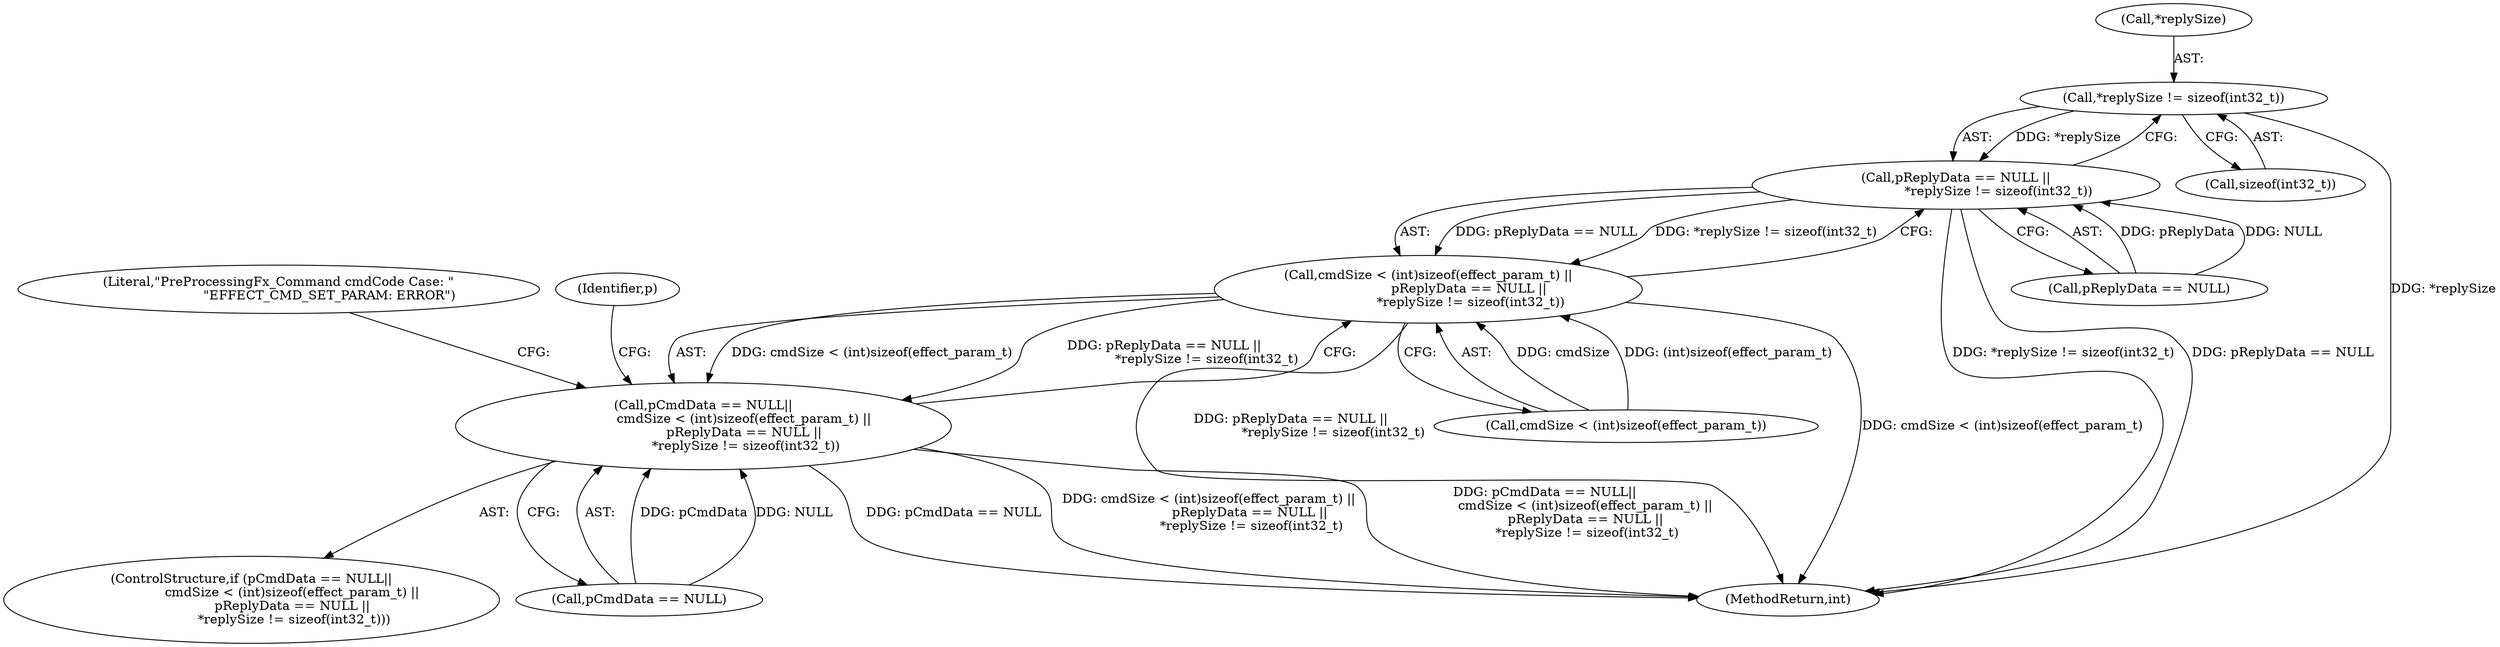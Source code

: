 digraph "0_Android_aeea52da00d210587fb3ed895de3d5f2e0264c88_9@API" {
"1000481" [label="(Call,*replySize != sizeof(int32_t))"];
"1000477" [label="(Call,pReplyData == NULL ||\n                     *replySize != sizeof(int32_t))"];
"1000470" [label="(Call,cmdSize < (int)sizeof(effect_param_t) ||\n                    pReplyData == NULL ||\n                     *replySize != sizeof(int32_t))"];
"1000466" [label="(Call,pCmdData == NULL||\n                    cmdSize < (int)sizeof(effect_param_t) ||\n                    pReplyData == NULL ||\n                     *replySize != sizeof(int32_t))"];
"1000465" [label="(ControlStructure,if (pCmdData == NULL||\n                    cmdSize < (int)sizeof(effect_param_t) ||\n                    pReplyData == NULL ||\n                     *replySize != sizeof(int32_t)))"];
"1000471" [label="(Call,cmdSize < (int)sizeof(effect_param_t))"];
"1000488" [label="(Literal,\"PreProcessingFx_Command cmdCode Case: \"\n                         \"EFFECT_CMD_SET_PARAM: ERROR\")"];
"1000470" [label="(Call,cmdSize < (int)sizeof(effect_param_t) ||\n                    pReplyData == NULL ||\n                     *replySize != sizeof(int32_t))"];
"1000484" [label="(Call,sizeof(int32_t))"];
"1000494" [label="(Identifier,p)"];
"1000477" [label="(Call,pReplyData == NULL ||\n                     *replySize != sizeof(int32_t))"];
"1000466" [label="(Call,pCmdData == NULL||\n                    cmdSize < (int)sizeof(effect_param_t) ||\n                    pReplyData == NULL ||\n                     *replySize != sizeof(int32_t))"];
"1001295" [label="(MethodReturn,int)"];
"1000478" [label="(Call,pReplyData == NULL)"];
"1000467" [label="(Call,pCmdData == NULL)"];
"1000481" [label="(Call,*replySize != sizeof(int32_t))"];
"1000482" [label="(Call,*replySize)"];
"1000481" -> "1000477"  [label="AST: "];
"1000481" -> "1000484"  [label="CFG: "];
"1000482" -> "1000481"  [label="AST: "];
"1000484" -> "1000481"  [label="AST: "];
"1000477" -> "1000481"  [label="CFG: "];
"1000481" -> "1001295"  [label="DDG: *replySize"];
"1000481" -> "1000477"  [label="DDG: *replySize"];
"1000477" -> "1000470"  [label="AST: "];
"1000477" -> "1000478"  [label="CFG: "];
"1000478" -> "1000477"  [label="AST: "];
"1000470" -> "1000477"  [label="CFG: "];
"1000477" -> "1001295"  [label="DDG: *replySize != sizeof(int32_t)"];
"1000477" -> "1001295"  [label="DDG: pReplyData == NULL"];
"1000477" -> "1000470"  [label="DDG: pReplyData == NULL"];
"1000477" -> "1000470"  [label="DDG: *replySize != sizeof(int32_t)"];
"1000478" -> "1000477"  [label="DDG: pReplyData"];
"1000478" -> "1000477"  [label="DDG: NULL"];
"1000470" -> "1000466"  [label="AST: "];
"1000470" -> "1000471"  [label="CFG: "];
"1000471" -> "1000470"  [label="AST: "];
"1000466" -> "1000470"  [label="CFG: "];
"1000470" -> "1001295"  [label="DDG: pReplyData == NULL ||\n                     *replySize != sizeof(int32_t)"];
"1000470" -> "1001295"  [label="DDG: cmdSize < (int)sizeof(effect_param_t)"];
"1000470" -> "1000466"  [label="DDG: cmdSize < (int)sizeof(effect_param_t)"];
"1000470" -> "1000466"  [label="DDG: pReplyData == NULL ||\n                     *replySize != sizeof(int32_t)"];
"1000471" -> "1000470"  [label="DDG: cmdSize"];
"1000471" -> "1000470"  [label="DDG: (int)sizeof(effect_param_t)"];
"1000466" -> "1000465"  [label="AST: "];
"1000466" -> "1000467"  [label="CFG: "];
"1000467" -> "1000466"  [label="AST: "];
"1000488" -> "1000466"  [label="CFG: "];
"1000494" -> "1000466"  [label="CFG: "];
"1000466" -> "1001295"  [label="DDG: pCmdData == NULL"];
"1000466" -> "1001295"  [label="DDG: cmdSize < (int)sizeof(effect_param_t) ||\n                    pReplyData == NULL ||\n                     *replySize != sizeof(int32_t)"];
"1000466" -> "1001295"  [label="DDG: pCmdData == NULL||\n                    cmdSize < (int)sizeof(effect_param_t) ||\n                    pReplyData == NULL ||\n                     *replySize != sizeof(int32_t)"];
"1000467" -> "1000466"  [label="DDG: pCmdData"];
"1000467" -> "1000466"  [label="DDG: NULL"];
}
